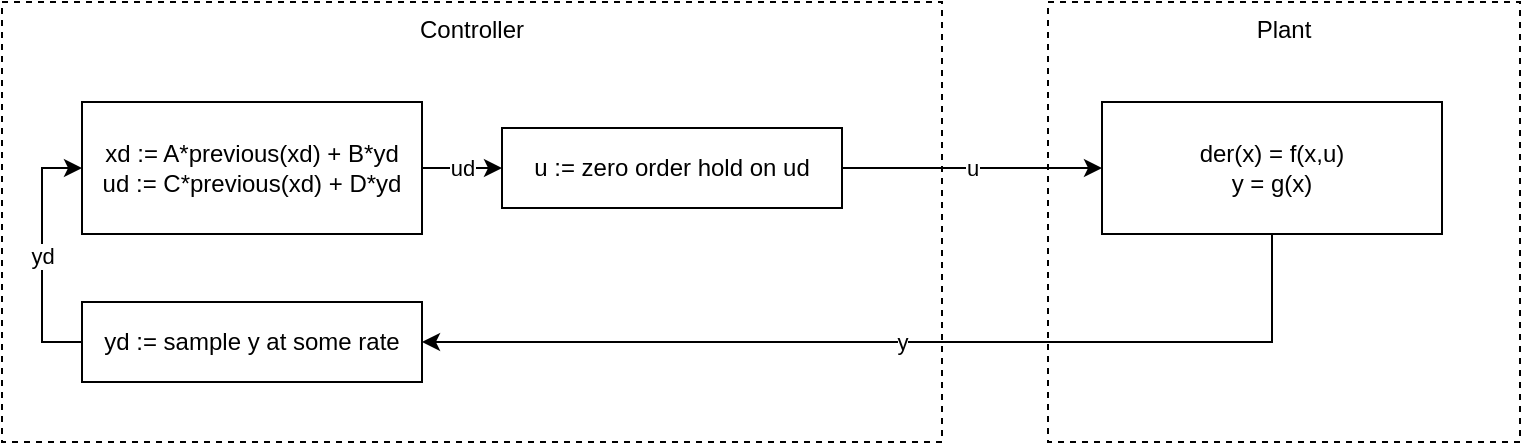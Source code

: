 <mxfile version="13.5.1" type="device"><diagram id="9vtrb0QyrrUdLsQYbJQK" name="fmi20"><mxGraphModel dx="1486" dy="816" grid="0" gridSize="10" guides="1" tooltips="1" connect="1" arrows="1" fold="1" page="0" pageScale="1" pageWidth="850" pageHeight="1100" math="1" shadow="0"><root><mxCell id="0"/><mxCell id="1" parent="0"/><mxCell id="dc0Yaxx3HETtR6Iu4Lf5-10" value="Controller" style="rounded=0;whiteSpace=wrap;html=1;verticalAlign=top;fillColor=none;dashed=1;" parent="1" vertex="1"><mxGeometry x="-120" y="30" width="470" height="220" as="geometry"/></mxCell><mxCell id="dc0Yaxx3HETtR6Iu4Lf5-9" value="ud" style="edgeStyle=orthogonalEdgeStyle;rounded=0;orthogonalLoop=1;jettySize=auto;html=1;" parent="1" source="dc0Yaxx3HETtR6Iu4Lf5-1" target="dc0Yaxx3HETtR6Iu4Lf5-8" edge="1"><mxGeometry relative="1" as="geometry"/></mxCell><mxCell id="dc0Yaxx3HETtR6Iu4Lf5-1" value="xd := A*previous(xd) + B*yd&lt;br&gt;ud := C*previous(xd) + D*yd" style="rounded=0;whiteSpace=wrap;html=1;" parent="1" vertex="1"><mxGeometry x="-80" y="80" width="170" height="66" as="geometry"/></mxCell><mxCell id="dc0Yaxx3HETtR6Iu4Lf5-7" value="yd" style="edgeStyle=orthogonalEdgeStyle;rounded=0;orthogonalLoop=1;jettySize=auto;html=1;entryX=0;entryY=0.5;entryDx=0;entryDy=0;exitX=0;exitY=0.5;exitDx=0;exitDy=0;" parent="1" source="dc0Yaxx3HETtR6Iu4Lf5-6" target="dc0Yaxx3HETtR6Iu4Lf5-1" edge="1"><mxGeometry relative="1" as="geometry"/></mxCell><mxCell id="dc0Yaxx3HETtR6Iu4Lf5-6" value="yd := sample y at some rate" style="rounded=0;whiteSpace=wrap;html=1;" parent="1" vertex="1"><mxGeometry x="-80" y="180" width="170" height="40" as="geometry"/></mxCell><mxCell id="dc0Yaxx3HETtR6Iu4Lf5-12" value="u" style="edgeStyle=orthogonalEdgeStyle;rounded=0;orthogonalLoop=1;jettySize=auto;html=1;" parent="1" source="dc0Yaxx3HETtR6Iu4Lf5-8" target="dc0Yaxx3HETtR6Iu4Lf5-11" edge="1"><mxGeometry relative="1" as="geometry"/></mxCell><mxCell id="dc0Yaxx3HETtR6Iu4Lf5-8" value="u := zero order hold on ud" style="rounded=0;whiteSpace=wrap;html=1;" parent="1" vertex="1"><mxGeometry x="130" y="93" width="170" height="40" as="geometry"/></mxCell><mxCell id="dc0Yaxx3HETtR6Iu4Lf5-13" value="y" style="edgeStyle=orthogonalEdgeStyle;rounded=0;orthogonalLoop=1;jettySize=auto;html=1;exitX=0.5;exitY=1;exitDx=0;exitDy=0;entryX=1;entryY=0.5;entryDx=0;entryDy=0;" parent="1" source="dc0Yaxx3HETtR6Iu4Lf5-11" target="dc0Yaxx3HETtR6Iu4Lf5-6" edge="1"><mxGeometry relative="1" as="geometry"/></mxCell><mxCell id="dc0Yaxx3HETtR6Iu4Lf5-11" value="der(x) = f(x,u)&lt;br&gt;y = g(x)" style="rounded=0;whiteSpace=wrap;html=1;" parent="1" vertex="1"><mxGeometry x="430" y="80" width="170" height="66" as="geometry"/></mxCell><mxCell id="hai3lCzceQttysBjEZRF-1" value="Plant" style="rounded=0;whiteSpace=wrap;html=1;verticalAlign=top;fillColor=none;dashed=1;" parent="1" vertex="1"><mxGeometry x="403" y="30" width="236" height="220" as="geometry"/></mxCell></root></mxGraphModel></diagram></mxfile>